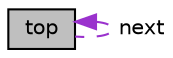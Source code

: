 digraph "top"
{
 // LATEX_PDF_SIZE
  edge [fontname="Helvetica",fontsize="10",labelfontname="Helvetica",labelfontsize="10"];
  node [fontname="Helvetica",fontsize="10",shape=record];
  Node1 [label="top",height=0.2,width=0.4,color="black", fillcolor="grey75", style="filled", fontcolor="black",tooltip="Definição da struct top."];
  Node1 -> Node1 [dir="back",color="darkorchid3",fontsize="10",style="dashed",label=" next" ,fontname="Helvetica"];
}
